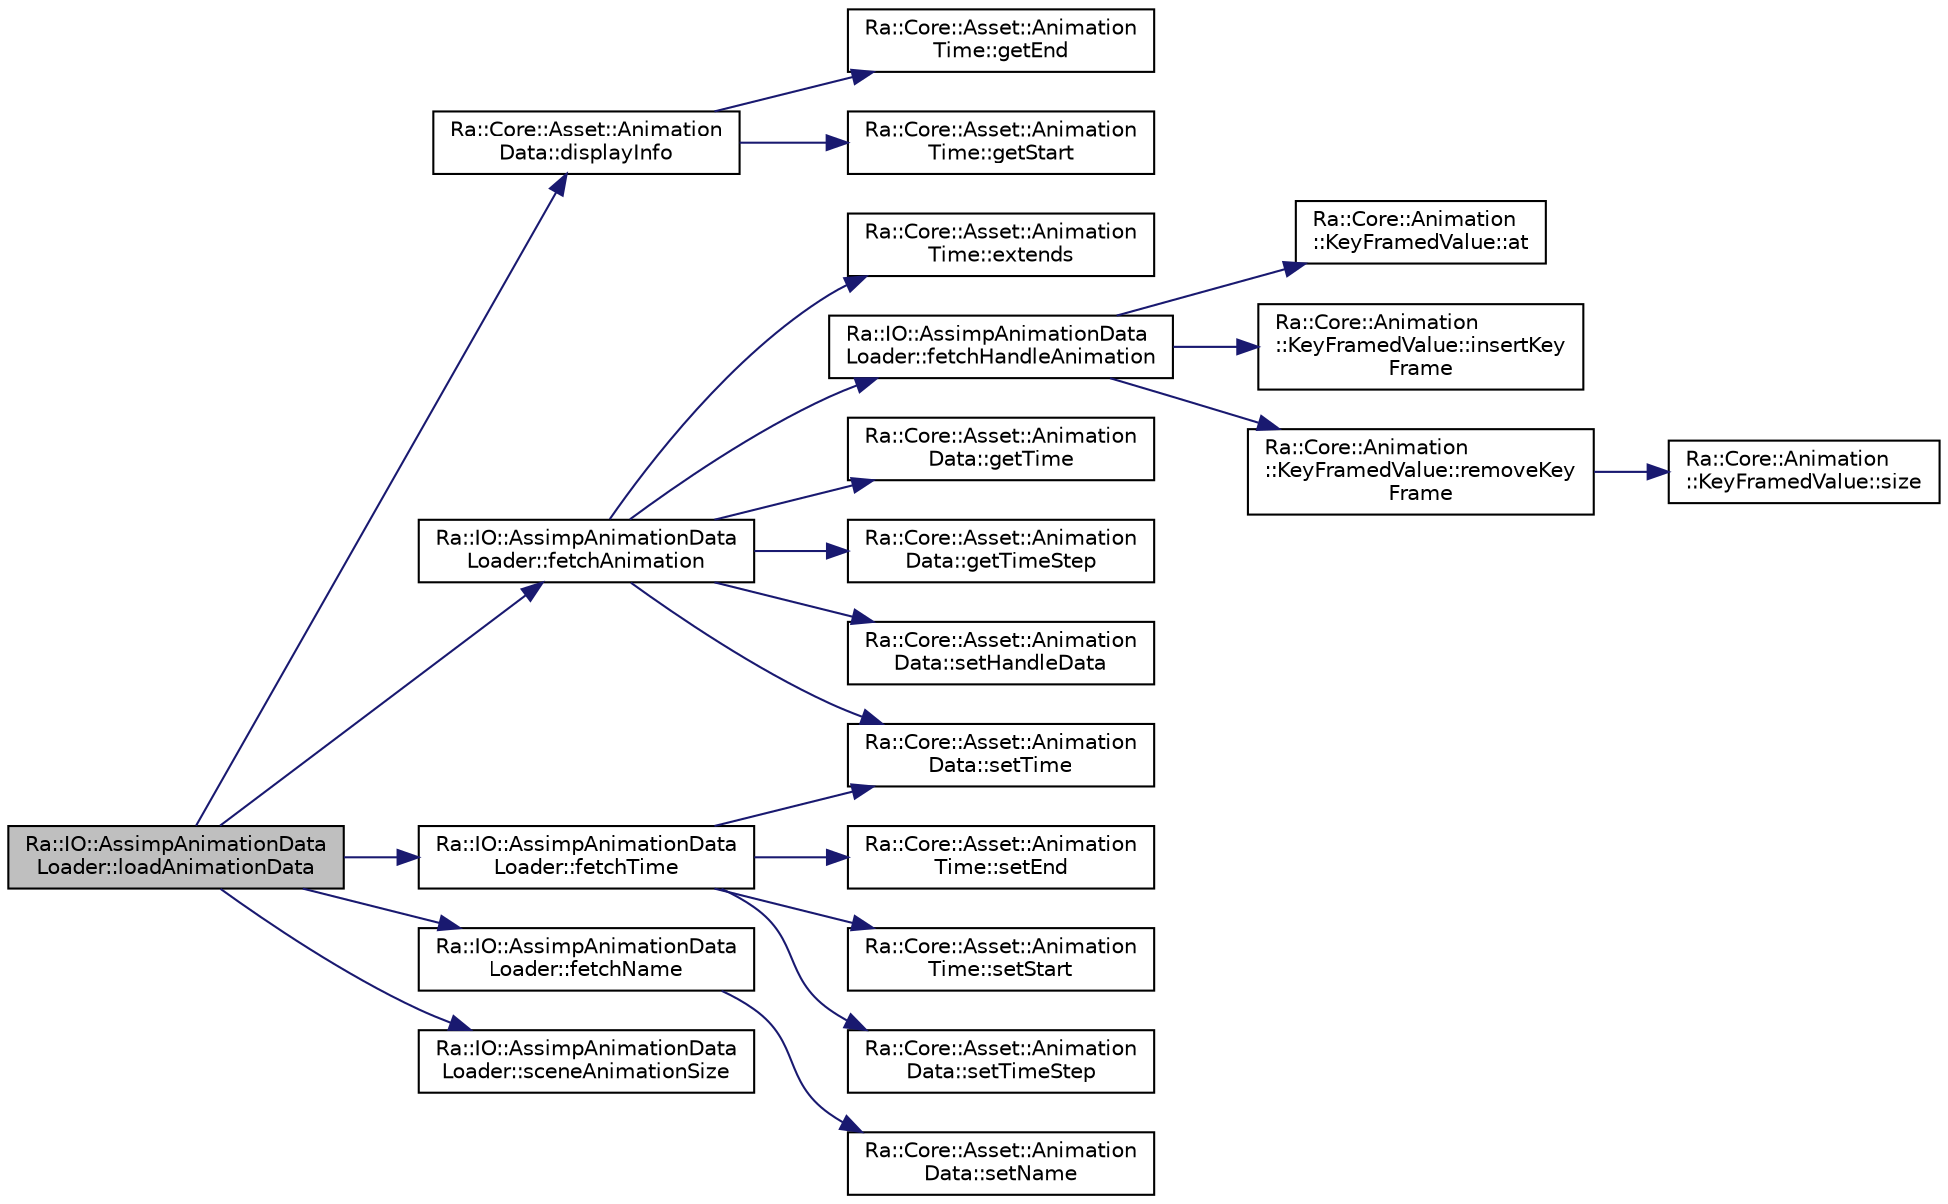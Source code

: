 digraph "Ra::IO::AssimpAnimationDataLoader::loadAnimationData"
{
 // INTERACTIVE_SVG=YES
 // LATEX_PDF_SIZE
  edge [fontname="Helvetica",fontsize="10",labelfontname="Helvetica",labelfontsize="10"];
  node [fontname="Helvetica",fontsize="10",shape=record];
  rankdir="LR";
  Node1 [label="Ra::IO::AssimpAnimationData\lLoader::loadAnimationData",height=0.2,width=0.4,color="black", fillcolor="grey75", style="filled", fontcolor="black",tooltip="KEY FRAME."];
  Node1 -> Node2 [color="midnightblue",fontsize="10",style="solid",fontname="Helvetica"];
  Node2 [label="Ra::Core::Asset::Animation\lData::displayInfo",height=0.2,width=0.4,color="black", fillcolor="white", style="filled",URL="$classRa_1_1Core_1_1Asset_1_1AnimationData.html#a2fd298ecce8aa6a3bc951b4ef2b14c36",tooltip=" "];
  Node2 -> Node3 [color="midnightblue",fontsize="10",style="solid",fontname="Helvetica"];
  Node3 [label="Ra::Core::Asset::Animation\lTime::getEnd",height=0.2,width=0.4,color="black", fillcolor="white", style="filled",URL="$classRa_1_1Core_1_1Asset_1_1AnimationTime.html#a898a89c655528ebc3892a4739d3a3689",tooltip=" "];
  Node2 -> Node4 [color="midnightblue",fontsize="10",style="solid",fontname="Helvetica"];
  Node4 [label="Ra::Core::Asset::Animation\lTime::getStart",height=0.2,width=0.4,color="black", fillcolor="white", style="filled",URL="$classRa_1_1Core_1_1Asset_1_1AnimationTime.html#a05706a4836ec061b36cb49d7ab04f9cc",tooltip=" "];
  Node1 -> Node5 [color="midnightblue",fontsize="10",style="solid",fontname="Helvetica"];
  Node5 [label="Ra::IO::AssimpAnimationData\lLoader::fetchAnimation",height=0.2,width=0.4,color="black", fillcolor="white", style="filled",URL="$classRa_1_1IO_1_1AssimpAnimationDataLoader.html#ac1fbf58707a86fb1de042632a3d8f9b0",tooltip=" "];
  Node5 -> Node6 [color="midnightblue",fontsize="10",style="solid",fontname="Helvetica"];
  Node6 [label="Ra::Core::Asset::Animation\lTime::extends",height=0.2,width=0.4,color="black", fillcolor="white", style="filled",URL="$classRa_1_1Core_1_1Asset_1_1AnimationTime.html#a415893c202f05c72db0ca782b0da7b9d",tooltip=" "];
  Node5 -> Node7 [color="midnightblue",fontsize="10",style="solid",fontname="Helvetica"];
  Node7 [label="Ra::IO::AssimpAnimationData\lLoader::fetchHandleAnimation",height=0.2,width=0.4,color="black", fillcolor="white", style="filled",URL="$classRa_1_1IO_1_1AssimpAnimationDataLoader.html#a652fe809115e90cbf6c254454f14ce49",tooltip=" "];
  Node7 -> Node8 [color="midnightblue",fontsize="10",style="solid",fontname="Helvetica"];
  Node8 [label="Ra::Core::Animation\l::KeyFramedValue::at",height=0.2,width=0.4,color="black", fillcolor="white", style="filled",URL="$classRa_1_1Core_1_1Animation_1_1KeyFramedValue.html#a9f68af7750684a100f2fd3ca9d6bd131",tooltip=" "];
  Node7 -> Node9 [color="midnightblue",fontsize="10",style="solid",fontname="Helvetica"];
  Node9 [label="Ra::Core::Animation\l::KeyFramedValue::insertKey\lFrame",height=0.2,width=0.4,color="black", fillcolor="white", style="filled",URL="$classRa_1_1Core_1_1Animation_1_1KeyFramedValue.html#a7607a8855a37987dc11a5aa826c8a236",tooltip=" "];
  Node7 -> Node10 [color="midnightblue",fontsize="10",style="solid",fontname="Helvetica"];
  Node10 [label="Ra::Core::Animation\l::KeyFramedValue::removeKey\lFrame",height=0.2,width=0.4,color="black", fillcolor="white", style="filled",URL="$classRa_1_1Core_1_1Animation_1_1KeyFramedValue.html#aa70c88426aca120abdb7fd61ee95688e",tooltip=" "];
  Node10 -> Node11 [color="midnightblue",fontsize="10",style="solid",fontname="Helvetica"];
  Node11 [label="Ra::Core::Animation\l::KeyFramedValue::size",height=0.2,width=0.4,color="black", fillcolor="white", style="filled",URL="$classRa_1_1Core_1_1Animation_1_1KeyFramedValue.html#a6798916c08b04274db027330815c9aa2",tooltip=" "];
  Node5 -> Node12 [color="midnightblue",fontsize="10",style="solid",fontname="Helvetica"];
  Node12 [label="Ra::Core::Asset::Animation\lData::getTime",height=0.2,width=0.4,color="black", fillcolor="white", style="filled",URL="$classRa_1_1Core_1_1Asset_1_1AnimationData.html#ad5e1d378aa4ff5039b8e738651e7b79a",tooltip=" "];
  Node5 -> Node13 [color="midnightblue",fontsize="10",style="solid",fontname="Helvetica"];
  Node13 [label="Ra::Core::Asset::Animation\lData::getTimeStep",height=0.2,width=0.4,color="black", fillcolor="white", style="filled",URL="$classRa_1_1Core_1_1Asset_1_1AnimationData.html#a858346531804acd4cd5e88cc15f8b63c",tooltip=" "];
  Node5 -> Node14 [color="midnightblue",fontsize="10",style="solid",fontname="Helvetica"];
  Node14 [label="Ra::Core::Asset::Animation\lData::setHandleData",height=0.2,width=0.4,color="black", fillcolor="white", style="filled",URL="$classRa_1_1Core_1_1Asset_1_1AnimationData.html#a135a614f6ec89a8bf63d6496d074833a",tooltip=" "];
  Node5 -> Node15 [color="midnightblue",fontsize="10",style="solid",fontname="Helvetica"];
  Node15 [label="Ra::Core::Asset::Animation\lData::setTime",height=0.2,width=0.4,color="black", fillcolor="white", style="filled",URL="$classRa_1_1Core_1_1Asset_1_1AnimationData.html#af71f668049bf4cdd1d54d8a496f931f8",tooltip=" "];
  Node1 -> Node16 [color="midnightblue",fontsize="10",style="solid",fontname="Helvetica"];
  Node16 [label="Ra::IO::AssimpAnimationData\lLoader::fetchName",height=0.2,width=0.4,color="black", fillcolor="white", style="filled",URL="$classRa_1_1IO_1_1AssimpAnimationDataLoader.html#ae74ab8122612fa2f4264a0d7bb67d5a8",tooltip="NAME."];
  Node16 -> Node17 [color="midnightblue",fontsize="10",style="solid",fontname="Helvetica"];
  Node17 [label="Ra::Core::Asset::Animation\lData::setName",height=0.2,width=0.4,color="black", fillcolor="white", style="filled",URL="$classRa_1_1Core_1_1Asset_1_1AnimationData.html#ad73e13ac16296d39c830255b0a5888a3",tooltip=" "];
  Node1 -> Node18 [color="midnightblue",fontsize="10",style="solid",fontname="Helvetica"];
  Node18 [label="Ra::IO::AssimpAnimationData\lLoader::fetchTime",height=0.2,width=0.4,color="black", fillcolor="white", style="filled",URL="$classRa_1_1IO_1_1AssimpAnimationDataLoader.html#a613aa15b88bec1218b7078b6de2353dd",tooltip="TIME."];
  Node18 -> Node19 [color="midnightblue",fontsize="10",style="solid",fontname="Helvetica"];
  Node19 [label="Ra::Core::Asset::Animation\lTime::setEnd",height=0.2,width=0.4,color="black", fillcolor="white", style="filled",URL="$classRa_1_1Core_1_1Asset_1_1AnimationTime.html#a885a9b6ea9485d5fcbf9c47009bf8d79",tooltip=" "];
  Node18 -> Node20 [color="midnightblue",fontsize="10",style="solid",fontname="Helvetica"];
  Node20 [label="Ra::Core::Asset::Animation\lTime::setStart",height=0.2,width=0.4,color="black", fillcolor="white", style="filled",URL="$classRa_1_1Core_1_1Asset_1_1AnimationTime.html#a14af25876f8e122d4d1c8eb8dccd636a",tooltip=" "];
  Node18 -> Node15 [color="midnightblue",fontsize="10",style="solid",fontname="Helvetica"];
  Node18 -> Node21 [color="midnightblue",fontsize="10",style="solid",fontname="Helvetica"];
  Node21 [label="Ra::Core::Asset::Animation\lData::setTimeStep",height=0.2,width=0.4,color="black", fillcolor="white", style="filled",URL="$classRa_1_1Core_1_1Asset_1_1AnimationData.html#ae3b9cee02a035e89ce06f938e9f756d9",tooltip=" "];
  Node1 -> Node22 [color="midnightblue",fontsize="10",style="solid",fontname="Helvetica"];
  Node22 [label="Ra::IO::AssimpAnimationData\lLoader::sceneAnimationSize",height=0.2,width=0.4,color="black", fillcolor="white", style="filled",URL="$classRa_1_1IO_1_1AssimpAnimationDataLoader.html#a9179b9b54341520c9925633795318f77",tooltip=" "];
}

